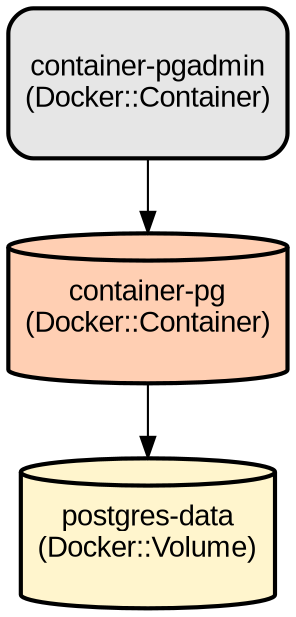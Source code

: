 digraph INFRA {
  node [ color = "black", fillcolor = "#E6E6E6", height =1, style = "filled,bold,rounded", fontname = "Arial" ];
  "container-pg" [ label = "container-pg
(Docker::Container)", shape =cylinder, fillcolor = "#FFCFB3" ];
  "container-pgadmin" [ label = "container-pgadmin
(Docker::Container)", shape =rectangle ];
  "postgres-data" [ label = "postgres-data
(Docker::Volume)", shape =cylinder, fillcolor = "#FFF5CD" ];
  "container-pg" -> "postgres-data";
  "container-pgadmin" -> "container-pg";
}
